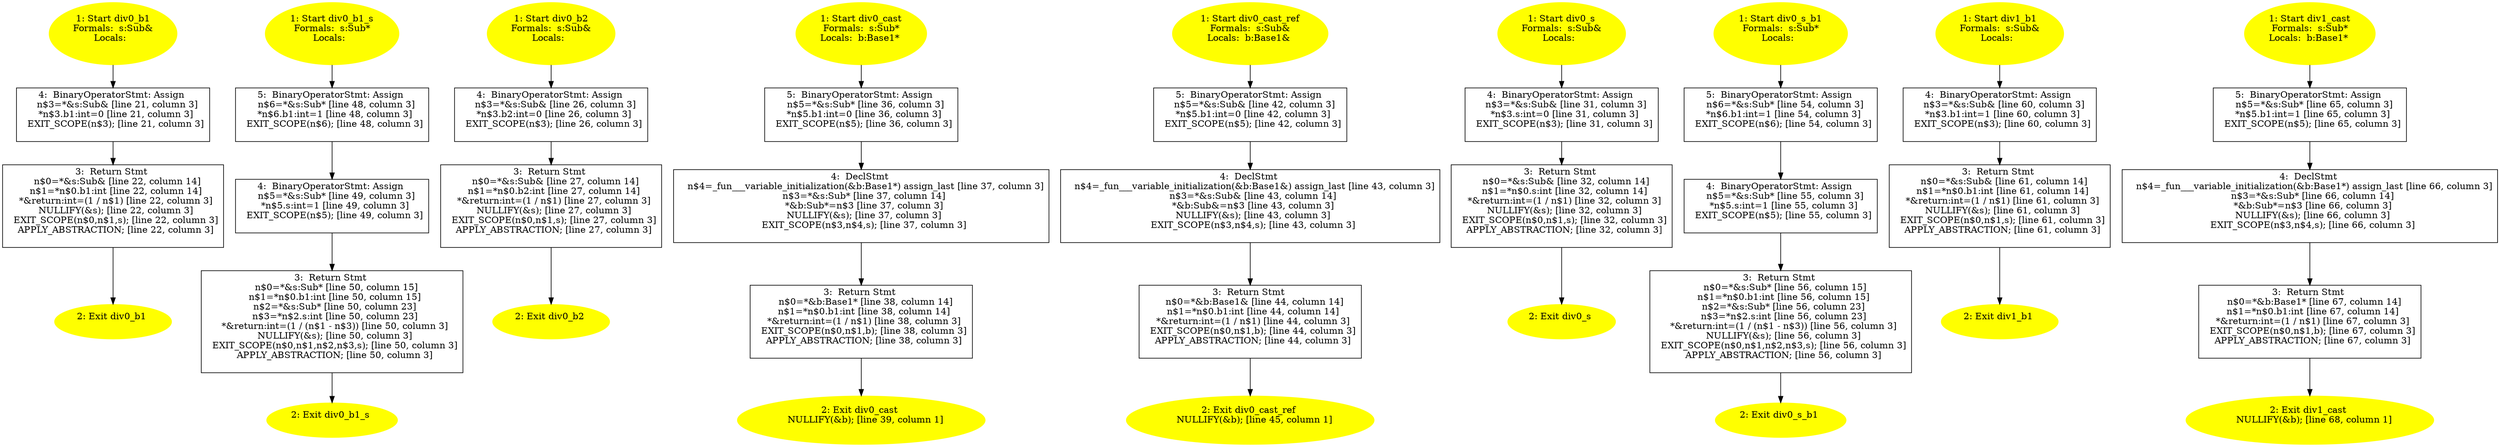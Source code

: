 /* @generated */
digraph cfg {
"div0_b1#17650173920024552929.38acfc238efbf35c1ac5da7290b49422_1" [label="1: Start div0_b1\nFormals:  s:Sub&\nLocals:  \n  " color=yellow style=filled]
	

	 "div0_b1#17650173920024552929.38acfc238efbf35c1ac5da7290b49422_1" -> "div0_b1#17650173920024552929.38acfc238efbf35c1ac5da7290b49422_4" ;
"div0_b1#17650173920024552929.38acfc238efbf35c1ac5da7290b49422_2" [label="2: Exit div0_b1 \n  " color=yellow style=filled]
	

"div0_b1#17650173920024552929.38acfc238efbf35c1ac5da7290b49422_3" [label="3:  Return Stmt \n   n$0=*&s:Sub& [line 22, column 14]\n  n$1=*n$0.b1:int [line 22, column 14]\n  *&return:int=(1 / n$1) [line 22, column 3]\n  NULLIFY(&s); [line 22, column 3]\n  EXIT_SCOPE(n$0,n$1,s); [line 22, column 3]\n  APPLY_ABSTRACTION; [line 22, column 3]\n " shape="box"]
	

	 "div0_b1#17650173920024552929.38acfc238efbf35c1ac5da7290b49422_3" -> "div0_b1#17650173920024552929.38acfc238efbf35c1ac5da7290b49422_2" ;
"div0_b1#17650173920024552929.38acfc238efbf35c1ac5da7290b49422_4" [label="4:  BinaryOperatorStmt: Assign \n   n$3=*&s:Sub& [line 21, column 3]\n  *n$3.b1:int=0 [line 21, column 3]\n  EXIT_SCOPE(n$3); [line 21, column 3]\n " shape="box"]
	

	 "div0_b1#17650173920024552929.38acfc238efbf35c1ac5da7290b49422_4" -> "div0_b1#17650173920024552929.38acfc238efbf35c1ac5da7290b49422_3" ;
"div0_b1_s(class Sub)#4574535260514480977.bea603e96ca808f341ce0e5424d96c83_1" [label="1: Start div0_b1_s\nFormals:  s:Sub*\nLocals:  \n  " color=yellow style=filled]
	

	 "div0_b1_s(class Sub)#4574535260514480977.bea603e96ca808f341ce0e5424d96c83_1" -> "div0_b1_s(class Sub)#4574535260514480977.bea603e96ca808f341ce0e5424d96c83_5" ;
"div0_b1_s(class Sub)#4574535260514480977.bea603e96ca808f341ce0e5424d96c83_2" [label="2: Exit div0_b1_s \n  " color=yellow style=filled]
	

"div0_b1_s(class Sub)#4574535260514480977.bea603e96ca808f341ce0e5424d96c83_3" [label="3:  Return Stmt \n   n$0=*&s:Sub* [line 50, column 15]\n  n$1=*n$0.b1:int [line 50, column 15]\n  n$2=*&s:Sub* [line 50, column 23]\n  n$3=*n$2.s:int [line 50, column 23]\n  *&return:int=(1 / (n$1 - n$3)) [line 50, column 3]\n  NULLIFY(&s); [line 50, column 3]\n  EXIT_SCOPE(n$0,n$1,n$2,n$3,s); [line 50, column 3]\n  APPLY_ABSTRACTION; [line 50, column 3]\n " shape="box"]
	

	 "div0_b1_s(class Sub)#4574535260514480977.bea603e96ca808f341ce0e5424d96c83_3" -> "div0_b1_s(class Sub)#4574535260514480977.bea603e96ca808f341ce0e5424d96c83_2" ;
"div0_b1_s(class Sub)#4574535260514480977.bea603e96ca808f341ce0e5424d96c83_4" [label="4:  BinaryOperatorStmt: Assign \n   n$5=*&s:Sub* [line 49, column 3]\n  *n$5.s:int=1 [line 49, column 3]\n  EXIT_SCOPE(n$5); [line 49, column 3]\n " shape="box"]
	

	 "div0_b1_s(class Sub)#4574535260514480977.bea603e96ca808f341ce0e5424d96c83_4" -> "div0_b1_s(class Sub)#4574535260514480977.bea603e96ca808f341ce0e5424d96c83_3" ;
"div0_b1_s(class Sub)#4574535260514480977.bea603e96ca808f341ce0e5424d96c83_5" [label="5:  BinaryOperatorStmt: Assign \n   n$6=*&s:Sub* [line 48, column 3]\n  *n$6.b1:int=1 [line 48, column 3]\n  EXIT_SCOPE(n$6); [line 48, column 3]\n " shape="box"]
	

	 "div0_b1_s(class Sub)#4574535260514480977.bea603e96ca808f341ce0e5424d96c83_5" -> "div0_b1_s(class Sub)#4574535260514480977.bea603e96ca808f341ce0e5424d96c83_4" ;
"div0_b2#6935029956526426132.ef88e6d1eac891cdde3f345b9b55439c_1" [label="1: Start div0_b2\nFormals:  s:Sub&\nLocals:  \n  " color=yellow style=filled]
	

	 "div0_b2#6935029956526426132.ef88e6d1eac891cdde3f345b9b55439c_1" -> "div0_b2#6935029956526426132.ef88e6d1eac891cdde3f345b9b55439c_4" ;
"div0_b2#6935029956526426132.ef88e6d1eac891cdde3f345b9b55439c_2" [label="2: Exit div0_b2 \n  " color=yellow style=filled]
	

"div0_b2#6935029956526426132.ef88e6d1eac891cdde3f345b9b55439c_3" [label="3:  Return Stmt \n   n$0=*&s:Sub& [line 27, column 14]\n  n$1=*n$0.b2:int [line 27, column 14]\n  *&return:int=(1 / n$1) [line 27, column 3]\n  NULLIFY(&s); [line 27, column 3]\n  EXIT_SCOPE(n$0,n$1,s); [line 27, column 3]\n  APPLY_ABSTRACTION; [line 27, column 3]\n " shape="box"]
	

	 "div0_b2#6935029956526426132.ef88e6d1eac891cdde3f345b9b55439c_3" -> "div0_b2#6935029956526426132.ef88e6d1eac891cdde3f345b9b55439c_2" ;
"div0_b2#6935029956526426132.ef88e6d1eac891cdde3f345b9b55439c_4" [label="4:  BinaryOperatorStmt: Assign \n   n$3=*&s:Sub& [line 26, column 3]\n  *n$3.b2:int=0 [line 26, column 3]\n  EXIT_SCOPE(n$3); [line 26, column 3]\n " shape="box"]
	

	 "div0_b2#6935029956526426132.ef88e6d1eac891cdde3f345b9b55439c_4" -> "div0_b2#6935029956526426132.ef88e6d1eac891cdde3f345b9b55439c_3" ;
"div0_cast(class Sub)#5945090778893539301.57c132b2d87bb7310c8cb0085dede4d5_1" [label="1: Start div0_cast\nFormals:  s:Sub*\nLocals:  b:Base1* \n  " color=yellow style=filled]
	

	 "div0_cast(class Sub)#5945090778893539301.57c132b2d87bb7310c8cb0085dede4d5_1" -> "div0_cast(class Sub)#5945090778893539301.57c132b2d87bb7310c8cb0085dede4d5_5" ;
"div0_cast(class Sub)#5945090778893539301.57c132b2d87bb7310c8cb0085dede4d5_2" [label="2: Exit div0_cast \n   NULLIFY(&b); [line 39, column 1]\n " color=yellow style=filled]
	

"div0_cast(class Sub)#5945090778893539301.57c132b2d87bb7310c8cb0085dede4d5_3" [label="3:  Return Stmt \n   n$0=*&b:Base1* [line 38, column 14]\n  n$1=*n$0.b1:int [line 38, column 14]\n  *&return:int=(1 / n$1) [line 38, column 3]\n  EXIT_SCOPE(n$0,n$1,b); [line 38, column 3]\n  APPLY_ABSTRACTION; [line 38, column 3]\n " shape="box"]
	

	 "div0_cast(class Sub)#5945090778893539301.57c132b2d87bb7310c8cb0085dede4d5_3" -> "div0_cast(class Sub)#5945090778893539301.57c132b2d87bb7310c8cb0085dede4d5_2" ;
"div0_cast(class Sub)#5945090778893539301.57c132b2d87bb7310c8cb0085dede4d5_4" [label="4:  DeclStmt \n   n$4=_fun___variable_initialization(&b:Base1*) assign_last [line 37, column 3]\n  n$3=*&s:Sub* [line 37, column 14]\n  *&b:Sub*=n$3 [line 37, column 3]\n  NULLIFY(&s); [line 37, column 3]\n  EXIT_SCOPE(n$3,n$4,s); [line 37, column 3]\n " shape="box"]
	

	 "div0_cast(class Sub)#5945090778893539301.57c132b2d87bb7310c8cb0085dede4d5_4" -> "div0_cast(class Sub)#5945090778893539301.57c132b2d87bb7310c8cb0085dede4d5_3" ;
"div0_cast(class Sub)#5945090778893539301.57c132b2d87bb7310c8cb0085dede4d5_5" [label="5:  BinaryOperatorStmt: Assign \n   n$5=*&s:Sub* [line 36, column 3]\n  *n$5.b1:int=0 [line 36, column 3]\n  EXIT_SCOPE(n$5); [line 36, column 3]\n " shape="box"]
	

	 "div0_cast(class Sub)#5945090778893539301.57c132b2d87bb7310c8cb0085dede4d5_5" -> "div0_cast(class Sub)#5945090778893539301.57c132b2d87bb7310c8cb0085dede4d5_4" ;
"div0_cast_ref#11427648331886451822.4f535c7752ac1b6e5f35ab1a83dc2bd8_1" [label="1: Start div0_cast_ref\nFormals:  s:Sub&\nLocals:  b:Base1& \n  " color=yellow style=filled]
	

	 "div0_cast_ref#11427648331886451822.4f535c7752ac1b6e5f35ab1a83dc2bd8_1" -> "div0_cast_ref#11427648331886451822.4f535c7752ac1b6e5f35ab1a83dc2bd8_5" ;
"div0_cast_ref#11427648331886451822.4f535c7752ac1b6e5f35ab1a83dc2bd8_2" [label="2: Exit div0_cast_ref \n   NULLIFY(&b); [line 45, column 1]\n " color=yellow style=filled]
	

"div0_cast_ref#11427648331886451822.4f535c7752ac1b6e5f35ab1a83dc2bd8_3" [label="3:  Return Stmt \n   n$0=*&b:Base1& [line 44, column 14]\n  n$1=*n$0.b1:int [line 44, column 14]\n  *&return:int=(1 / n$1) [line 44, column 3]\n  EXIT_SCOPE(n$0,n$1,b); [line 44, column 3]\n  APPLY_ABSTRACTION; [line 44, column 3]\n " shape="box"]
	

	 "div0_cast_ref#11427648331886451822.4f535c7752ac1b6e5f35ab1a83dc2bd8_3" -> "div0_cast_ref#11427648331886451822.4f535c7752ac1b6e5f35ab1a83dc2bd8_2" ;
"div0_cast_ref#11427648331886451822.4f535c7752ac1b6e5f35ab1a83dc2bd8_4" [label="4:  DeclStmt \n   n$4=_fun___variable_initialization(&b:Base1&) assign_last [line 43, column 3]\n  n$3=*&s:Sub& [line 43, column 14]\n  *&b:Sub&=n$3 [line 43, column 3]\n  NULLIFY(&s); [line 43, column 3]\n  EXIT_SCOPE(n$3,n$4,s); [line 43, column 3]\n " shape="box"]
	

	 "div0_cast_ref#11427648331886451822.4f535c7752ac1b6e5f35ab1a83dc2bd8_4" -> "div0_cast_ref#11427648331886451822.4f535c7752ac1b6e5f35ab1a83dc2bd8_3" ;
"div0_cast_ref#11427648331886451822.4f535c7752ac1b6e5f35ab1a83dc2bd8_5" [label="5:  BinaryOperatorStmt: Assign \n   n$5=*&s:Sub& [line 42, column 3]\n  *n$5.b1:int=0 [line 42, column 3]\n  EXIT_SCOPE(n$5); [line 42, column 3]\n " shape="box"]
	

	 "div0_cast_ref#11427648331886451822.4f535c7752ac1b6e5f35ab1a83dc2bd8_5" -> "div0_cast_ref#11427648331886451822.4f535c7752ac1b6e5f35ab1a83dc2bd8_4" ;
"div0_s#16566672704220882536.127f1e4fb94cf0b77844a4e153e0f991_1" [label="1: Start div0_s\nFormals:  s:Sub&\nLocals:  \n  " color=yellow style=filled]
	

	 "div0_s#16566672704220882536.127f1e4fb94cf0b77844a4e153e0f991_1" -> "div0_s#16566672704220882536.127f1e4fb94cf0b77844a4e153e0f991_4" ;
"div0_s#16566672704220882536.127f1e4fb94cf0b77844a4e153e0f991_2" [label="2: Exit div0_s \n  " color=yellow style=filled]
	

"div0_s#16566672704220882536.127f1e4fb94cf0b77844a4e153e0f991_3" [label="3:  Return Stmt \n   n$0=*&s:Sub& [line 32, column 14]\n  n$1=*n$0.s:int [line 32, column 14]\n  *&return:int=(1 / n$1) [line 32, column 3]\n  NULLIFY(&s); [line 32, column 3]\n  EXIT_SCOPE(n$0,n$1,s); [line 32, column 3]\n  APPLY_ABSTRACTION; [line 32, column 3]\n " shape="box"]
	

	 "div0_s#16566672704220882536.127f1e4fb94cf0b77844a4e153e0f991_3" -> "div0_s#16566672704220882536.127f1e4fb94cf0b77844a4e153e0f991_2" ;
"div0_s#16566672704220882536.127f1e4fb94cf0b77844a4e153e0f991_4" [label="4:  BinaryOperatorStmt: Assign \n   n$3=*&s:Sub& [line 31, column 3]\n  *n$3.s:int=0 [line 31, column 3]\n  EXIT_SCOPE(n$3); [line 31, column 3]\n " shape="box"]
	

	 "div0_s#16566672704220882536.127f1e4fb94cf0b77844a4e153e0f991_4" -> "div0_s#16566672704220882536.127f1e4fb94cf0b77844a4e153e0f991_3" ;
"div0_s_b1(class Sub)#6365361903134380141.eab3ecee328fdfa57b4dc825af3f2f72_1" [label="1: Start div0_s_b1\nFormals:  s:Sub*\nLocals:  \n  " color=yellow style=filled]
	

	 "div0_s_b1(class Sub)#6365361903134380141.eab3ecee328fdfa57b4dc825af3f2f72_1" -> "div0_s_b1(class Sub)#6365361903134380141.eab3ecee328fdfa57b4dc825af3f2f72_5" ;
"div0_s_b1(class Sub)#6365361903134380141.eab3ecee328fdfa57b4dc825af3f2f72_2" [label="2: Exit div0_s_b1 \n  " color=yellow style=filled]
	

"div0_s_b1(class Sub)#6365361903134380141.eab3ecee328fdfa57b4dc825af3f2f72_3" [label="3:  Return Stmt \n   n$0=*&s:Sub* [line 56, column 15]\n  n$1=*n$0.b1:int [line 56, column 15]\n  n$2=*&s:Sub* [line 56, column 23]\n  n$3=*n$2.s:int [line 56, column 23]\n  *&return:int=(1 / (n$1 - n$3)) [line 56, column 3]\n  NULLIFY(&s); [line 56, column 3]\n  EXIT_SCOPE(n$0,n$1,n$2,n$3,s); [line 56, column 3]\n  APPLY_ABSTRACTION; [line 56, column 3]\n " shape="box"]
	

	 "div0_s_b1(class Sub)#6365361903134380141.eab3ecee328fdfa57b4dc825af3f2f72_3" -> "div0_s_b1(class Sub)#6365361903134380141.eab3ecee328fdfa57b4dc825af3f2f72_2" ;
"div0_s_b1(class Sub)#6365361903134380141.eab3ecee328fdfa57b4dc825af3f2f72_4" [label="4:  BinaryOperatorStmt: Assign \n   n$5=*&s:Sub* [line 55, column 3]\n  *n$5.s:int=1 [line 55, column 3]\n  EXIT_SCOPE(n$5); [line 55, column 3]\n " shape="box"]
	

	 "div0_s_b1(class Sub)#6365361903134380141.eab3ecee328fdfa57b4dc825af3f2f72_4" -> "div0_s_b1(class Sub)#6365361903134380141.eab3ecee328fdfa57b4dc825af3f2f72_3" ;
"div0_s_b1(class Sub)#6365361903134380141.eab3ecee328fdfa57b4dc825af3f2f72_5" [label="5:  BinaryOperatorStmt: Assign \n   n$6=*&s:Sub* [line 54, column 3]\n  *n$6.b1:int=1 [line 54, column 3]\n  EXIT_SCOPE(n$6); [line 54, column 3]\n " shape="box"]
	

	 "div0_s_b1(class Sub)#6365361903134380141.eab3ecee328fdfa57b4dc825af3f2f72_5" -> "div0_s_b1(class Sub)#6365361903134380141.eab3ecee328fdfa57b4dc825af3f2f72_4" ;
"div1_b1#14974413951234929464.2d37fbc87faf449081172c1e2711163f_1" [label="1: Start div1_b1\nFormals:  s:Sub&\nLocals:  \n  " color=yellow style=filled]
	

	 "div1_b1#14974413951234929464.2d37fbc87faf449081172c1e2711163f_1" -> "div1_b1#14974413951234929464.2d37fbc87faf449081172c1e2711163f_4" ;
"div1_b1#14974413951234929464.2d37fbc87faf449081172c1e2711163f_2" [label="2: Exit div1_b1 \n  " color=yellow style=filled]
	

"div1_b1#14974413951234929464.2d37fbc87faf449081172c1e2711163f_3" [label="3:  Return Stmt \n   n$0=*&s:Sub& [line 61, column 14]\n  n$1=*n$0.b1:int [line 61, column 14]\n  *&return:int=(1 / n$1) [line 61, column 3]\n  NULLIFY(&s); [line 61, column 3]\n  EXIT_SCOPE(n$0,n$1,s); [line 61, column 3]\n  APPLY_ABSTRACTION; [line 61, column 3]\n " shape="box"]
	

	 "div1_b1#14974413951234929464.2d37fbc87faf449081172c1e2711163f_3" -> "div1_b1#14974413951234929464.2d37fbc87faf449081172c1e2711163f_2" ;
"div1_b1#14974413951234929464.2d37fbc87faf449081172c1e2711163f_4" [label="4:  BinaryOperatorStmt: Assign \n   n$3=*&s:Sub& [line 60, column 3]\n  *n$3.b1:int=1 [line 60, column 3]\n  EXIT_SCOPE(n$3); [line 60, column 3]\n " shape="box"]
	

	 "div1_b1#14974413951234929464.2d37fbc87faf449081172c1e2711163f_4" -> "div1_b1#14974413951234929464.2d37fbc87faf449081172c1e2711163f_3" ;
"div1_cast(class Sub)#4700794712628779370.5f88f1a243823d843f8f8a851cbaf0d4_1" [label="1: Start div1_cast\nFormals:  s:Sub*\nLocals:  b:Base1* \n  " color=yellow style=filled]
	

	 "div1_cast(class Sub)#4700794712628779370.5f88f1a243823d843f8f8a851cbaf0d4_1" -> "div1_cast(class Sub)#4700794712628779370.5f88f1a243823d843f8f8a851cbaf0d4_5" ;
"div1_cast(class Sub)#4700794712628779370.5f88f1a243823d843f8f8a851cbaf0d4_2" [label="2: Exit div1_cast \n   NULLIFY(&b); [line 68, column 1]\n " color=yellow style=filled]
	

"div1_cast(class Sub)#4700794712628779370.5f88f1a243823d843f8f8a851cbaf0d4_3" [label="3:  Return Stmt \n   n$0=*&b:Base1* [line 67, column 14]\n  n$1=*n$0.b1:int [line 67, column 14]\n  *&return:int=(1 / n$1) [line 67, column 3]\n  EXIT_SCOPE(n$0,n$1,b); [line 67, column 3]\n  APPLY_ABSTRACTION; [line 67, column 3]\n " shape="box"]
	

	 "div1_cast(class Sub)#4700794712628779370.5f88f1a243823d843f8f8a851cbaf0d4_3" -> "div1_cast(class Sub)#4700794712628779370.5f88f1a243823d843f8f8a851cbaf0d4_2" ;
"div1_cast(class Sub)#4700794712628779370.5f88f1a243823d843f8f8a851cbaf0d4_4" [label="4:  DeclStmt \n   n$4=_fun___variable_initialization(&b:Base1*) assign_last [line 66, column 3]\n  n$3=*&s:Sub* [line 66, column 14]\n  *&b:Sub*=n$3 [line 66, column 3]\n  NULLIFY(&s); [line 66, column 3]\n  EXIT_SCOPE(n$3,n$4,s); [line 66, column 3]\n " shape="box"]
	

	 "div1_cast(class Sub)#4700794712628779370.5f88f1a243823d843f8f8a851cbaf0d4_4" -> "div1_cast(class Sub)#4700794712628779370.5f88f1a243823d843f8f8a851cbaf0d4_3" ;
"div1_cast(class Sub)#4700794712628779370.5f88f1a243823d843f8f8a851cbaf0d4_5" [label="5:  BinaryOperatorStmt: Assign \n   n$5=*&s:Sub* [line 65, column 3]\n  *n$5.b1:int=1 [line 65, column 3]\n  EXIT_SCOPE(n$5); [line 65, column 3]\n " shape="box"]
	

	 "div1_cast(class Sub)#4700794712628779370.5f88f1a243823d843f8f8a851cbaf0d4_5" -> "div1_cast(class Sub)#4700794712628779370.5f88f1a243823d843f8f8a851cbaf0d4_4" ;
}
